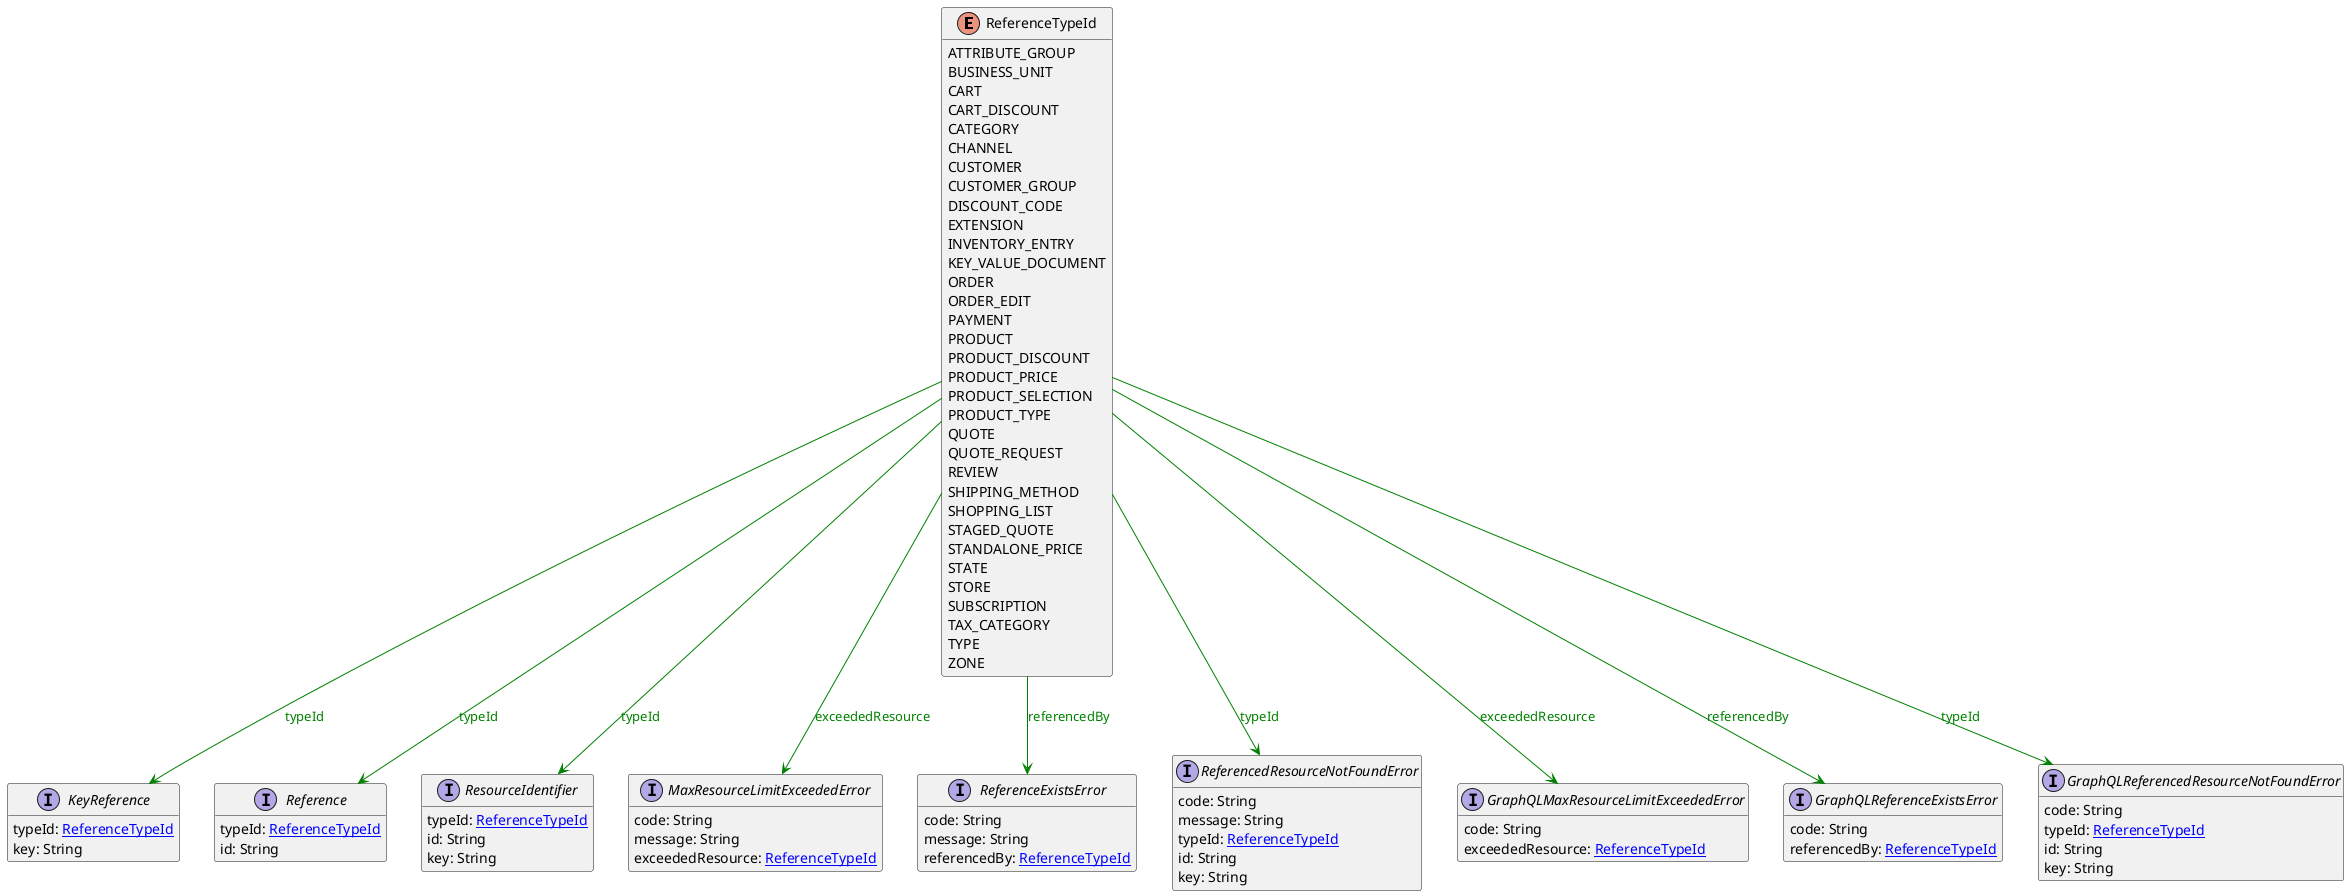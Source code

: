 @startuml

hide methods
enum ReferenceTypeId {
    ATTRIBUTE_GROUP
    BUSINESS_UNIT
    CART
    CART_DISCOUNT
    CATEGORY
    CHANNEL
    CUSTOMER
    CUSTOMER_GROUP
    DISCOUNT_CODE
    EXTENSION
    INVENTORY_ENTRY
    KEY_VALUE_DOCUMENT
    ORDER
    ORDER_EDIT
    PAYMENT
    PRODUCT
    PRODUCT_DISCOUNT
    PRODUCT_PRICE
    PRODUCT_SELECTION
    PRODUCT_TYPE
    QUOTE
    QUOTE_REQUEST
    REVIEW
    SHIPPING_METHOD
    SHOPPING_LIST
    STAGED_QUOTE
    STANDALONE_PRICE
    STATE
    STORE
    SUBSCRIPTION
    TAX_CATEGORY
    TYPE
    ZONE
}
interface KeyReference [[KeyReference.svg]]  {
    typeId: [[ReferenceTypeId.svg ReferenceTypeId]]
    key: String
}
interface Reference [[Reference.svg]]  {
    typeId: [[ReferenceTypeId.svg ReferenceTypeId]]
    id: String
}
interface ResourceIdentifier [[ResourceIdentifier.svg]]  {
    typeId: [[ReferenceTypeId.svg ReferenceTypeId]]
    id: String
    key: String
}
interface MaxResourceLimitExceededError [[MaxResourceLimitExceededError.svg]]  {
    code: String
    message: String
    exceededResource: [[ReferenceTypeId.svg ReferenceTypeId]]
}
interface ReferenceExistsError [[ReferenceExistsError.svg]]  {
    code: String
    message: String
    referencedBy: [[ReferenceTypeId.svg ReferenceTypeId]]
}
interface ReferencedResourceNotFoundError [[ReferencedResourceNotFoundError.svg]]  {
    code: String
    message: String
    typeId: [[ReferenceTypeId.svg ReferenceTypeId]]
    id: String
    key: String
}
interface GraphQLMaxResourceLimitExceededError [[GraphQLMaxResourceLimitExceededError.svg]]  {
    code: String
    exceededResource: [[ReferenceTypeId.svg ReferenceTypeId]]
}
interface GraphQLReferenceExistsError [[GraphQLReferenceExistsError.svg]]  {
    code: String
    referencedBy: [[ReferenceTypeId.svg ReferenceTypeId]]
}
interface GraphQLReferencedResourceNotFoundError [[GraphQLReferencedResourceNotFoundError.svg]]  {
    code: String
    typeId: [[ReferenceTypeId.svg ReferenceTypeId]]
    id: String
    key: String
}
ReferenceTypeId --> KeyReference #green;text:green : "typeId"
ReferenceTypeId --> Reference #green;text:green : "typeId"
ReferenceTypeId --> ResourceIdentifier #green;text:green : "typeId"
ReferenceTypeId --> MaxResourceLimitExceededError #green;text:green : "exceededResource"
ReferenceTypeId --> ReferenceExistsError #green;text:green : "referencedBy"
ReferenceTypeId --> ReferencedResourceNotFoundError #green;text:green : "typeId"
ReferenceTypeId --> GraphQLMaxResourceLimitExceededError #green;text:green : "exceededResource"
ReferenceTypeId --> GraphQLReferenceExistsError #green;text:green : "referencedBy"
ReferenceTypeId --> GraphQLReferencedResourceNotFoundError #green;text:green : "typeId"
@enduml
